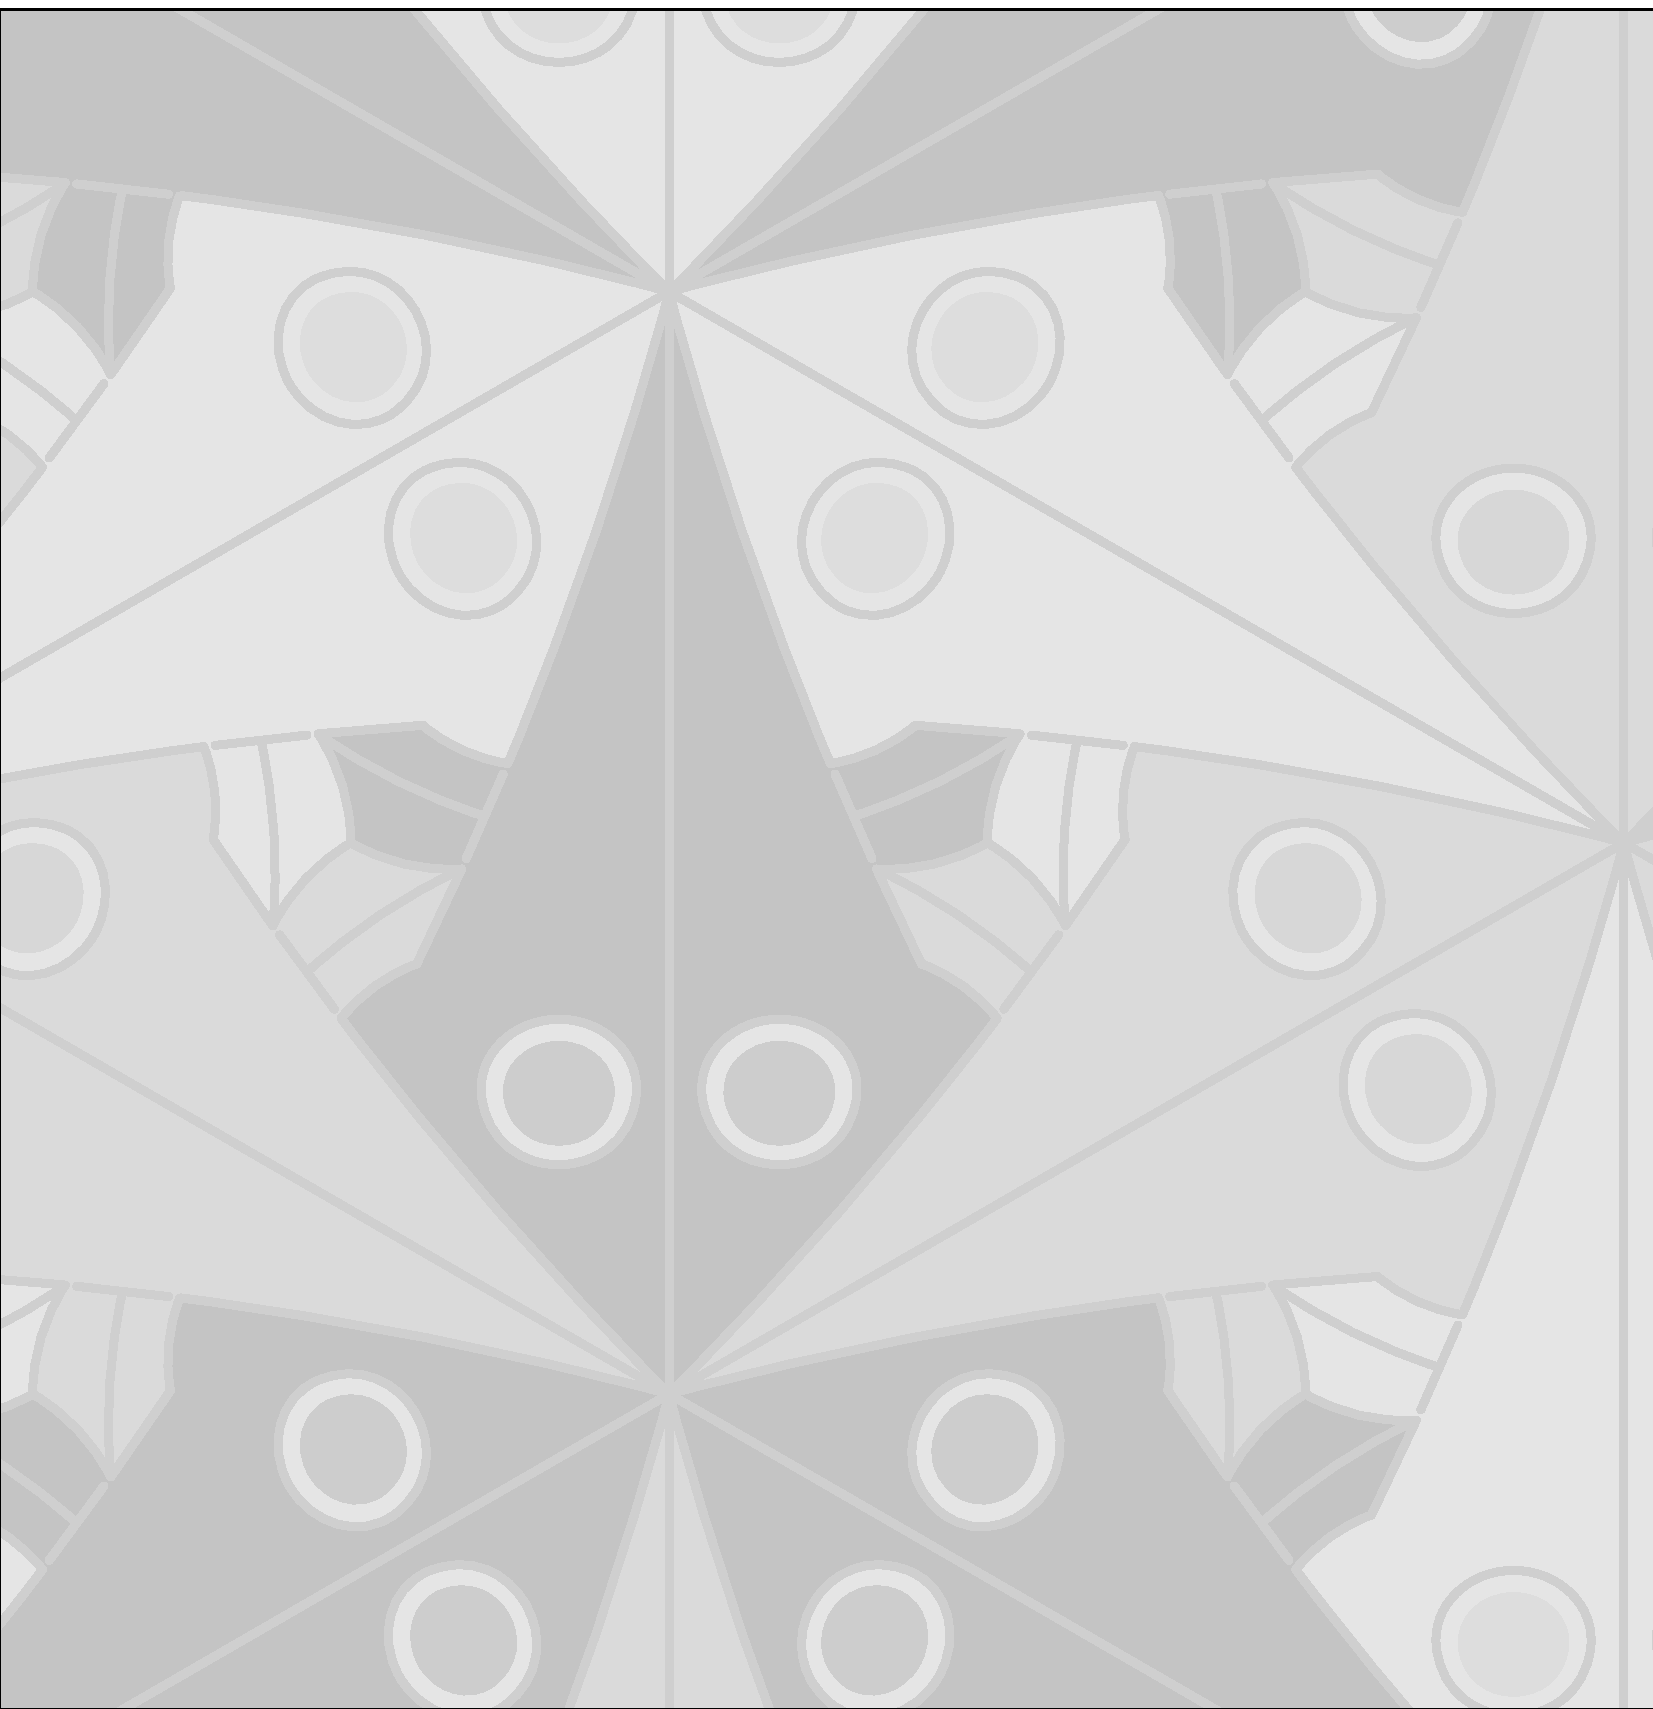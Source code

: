 mpgraph:=1;
beginfig(1);
 pair p[], xshift, yshift, origin, offset; 
 path line[], fish, drawing; 
 color WHITE, GREY, C[]; 
 C[1] = 0.900(1,1,1); 
 C[3] = 0.95C1; 
 C[2] = 0.90C3; 
 WHITE = C1; 
 GREY = 0.90C1; 
 width = 279.4mm; 
 height = 215.9mm; 
 s = 14cm; 
 z1 = (0,1); 
 z2 = (0,0); 
 z3 = z1 rotated 300; 
 z4 = (z1--0.5[z2,z3]) intersectionpoint (z2--0.5[z1,z3]); 
 line1 = (z1{dir 285}..{dir 315}(z3 yscaled -1)) cutafter ((0,0)--z3); 
 line2 = line1 rotatedabout (z4,120); 
 line3 = line2 rotatedabout (z4,120); 
 z7 = (z4--z4+(0.3,1)) intersectionpoint line3; 
 z5 = z7 rotatedabout (z4,120); 
 z6 = z5 rotatedabout (z4,120); 
 z8 = line1 intersectionpoint line2; 
 z9 = line2 intersectionpoint line3; 
 z10 = line3 intersectionpoint line1; 
 z11 = line1 intersectionpoint (z4--z5+z8-z4); 
 z12 = line2 intersectionpoint (z4--z6+z9-z4); 
 z13 = line3 intersectionpoint (z4--z7+z10-z4); 
 z14 = (z11..z11 rotated 350..z11 rotated 240) intersectionpoint line2; 
 z15 = (0.1,0.27); 
 ra = 0.05; 
 rb = 0.07; 
 line4 = z4{dir 210}..z5-- 
 (line1 cutbefore z5 cutafter z11)-- 
 z11{dir340}..z14-- 
 (reverse line2 cutbefore z14); 
 fish = reverse line4 rotatedabout (z4,240)--line4--z1--cycle; 
 line5 = ((1,0)..(0,1)..(-1,0)..cycle) scaled ra; 
 line6 = ((1,0)..(0,1)..(-1,0)..cycle) scaled rb; 
 line7 = z5--z14 rotatedabout (z4,240); 
 line8 = subpath (0.1,0.9) of line7; 
 xmin = 0; 
 xmax = 2; 
 ymin = 0; 
 ymax = 4; 
 origin := (-40cm,-10cm); 
 xshift = s*(2z3-z1); 
 yshift = s*z3; 
 pickup pencircle scaled 3pt; 
 rot := 0; 
 for y = ymin upto ymax: 
 for x = xmin upto xmax: 
 if (1 <x+y) and (x+y <5): 
 offset := origin + x*xshift + y*yshift; 
 for i = 1 upto 3: 
 for j = 0 upto 1: 
 fill (fish xscaled (-1+2j) rotatedabout (z4,120*(i+rot))) 
 scaled s shifted offset withcolor C[i]; 
 fill ((line6 scaled s) shifted ((s*z15) xscaled (-1+2j))) 
 rotatedabout (s*z4,120*(i+rot)) 
 shifted offset withcolor WHITE; 
 fill ((line5 scaled s) shifted ((s*z15) xscaled (-1+2j))) 
 rotatedabout (s*z4,120*(i+rot)) 
 shifted offset withcolor 0.5*0.9875*(C[i]+C3); 
 draw ((line6 scaled s) shifted ((s*z15) xscaled (-1+2j))) 
 rotatedabout (s*z4,120*(i+rot)) 
 shifted offset withcolor GREY; 
 draw (fish xscaled (-1+2j) rotatedabout (z4,120*(i+rot))) 
 scaled s shifted offset withcolor GREY; 
 draw (line8 xscaled (-1+2j) rotatedabout (z4,120*(i+rot))) 
 scaled s shifted offset withcolor GREY; 
 draw (((z6 rotatedabout (z4,120)){dir 215}..point 0.5 of line8) 
    xscaled (-1+2j) rotatedabout (z4,120*(i+rot))) 
 scaled s shifted offset withcolor GREY; 
 endfor; 
 endfor; 
 fi; 
 endfor; 
 rot := (rot + 2) mod 3; 
 endfor; 
 pickup pencircle scaled 1; 
 draw(0,0)--(width,0)--(width,height)--(0,height)--cycle withcolor WHITE; 
 drawing = unitsquare xscaled width yscaled height; 
 clip currentpicture to drawing; 
 draw drawing;
endfig;
end